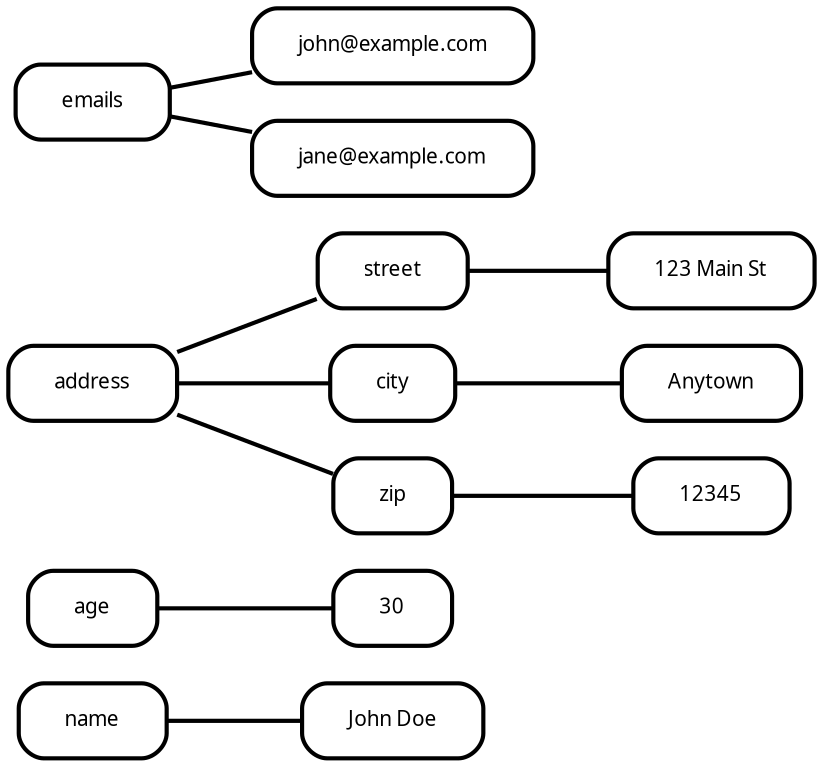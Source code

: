 digraph  {
rankdir=LR;
name [fillcolor="#fafafa", fontname="Fira Mono", fontsize=10, label=name, margin="0.3,0.1", penwidth="2.0", shape=box, style=rounded];
"John Doe" [fillcolor="#fafafa", fontname="Fira Mono", fontsize=10, label="John Doe", margin="0.3,0.1", penwidth="2.0", shape=box, style=rounded];
age [fillcolor="#fafafa", fontname="Fira Mono", fontsize=10, label=age, margin="0.3,0.1", penwidth="2.0", shape=box, style=rounded];
30 [fillcolor="#fafafa", fontname="Fira Mono", fontsize=10, label=30, margin="0.3,0.1", penwidth="2.0", shape=box, style=rounded];
address [fillcolor="#fafafa", fontname="Fira Mono", fontsize=10, label=address, margin="0.3,0.1", penwidth="2.0", shape=box, style=rounded];
street [fillcolor="#fafafa", fontname="Fira Mono", fontsize=10, label=street, margin="0.3,0.1", penwidth="2.0", shape=box, style=rounded];
"123 Main St" [fillcolor="#fafafa", fontname="Fira Mono", fontsize=10, label="123 Main St", margin="0.3,0.1", penwidth="2.0", shape=box, style=rounded];
city [fillcolor="#fafafa", fontname="Fira Mono", fontsize=10, label=city, margin="0.3,0.1", penwidth="2.0", shape=box, style=rounded];
Anytown [fillcolor="#fafafa", fontname="Fira Mono", fontsize=10, label=Anytown, margin="0.3,0.1", penwidth="2.0", shape=box, style=rounded];
zip [fillcolor="#fafafa", fontname="Fira Mono", fontsize=10, label=zip, margin="0.3,0.1", penwidth="2.0", shape=box, style=rounded];
12345 [fillcolor="#fafafa", fontname="Fira Mono", fontsize=10, label=12345, margin="0.3,0.1", penwidth="2.0", shape=box, style=rounded];
emails [fillcolor="#fafafa", fontname="Fira Mono", fontsize=10, label=emails, margin="0.3,0.1", penwidth="2.0", shape=box, style=rounded];
"john@example.com" [fillcolor="#fafafa", fontname="Fira Mono", fontsize=10, label="john@example.com", margin="0.3,0.1", penwidth="2.0", shape=box, style=rounded];
"jane@example.com" [fillcolor="#fafafa", fontname="Fira Mono", fontsize=10, label="jane@example.com", margin="0.3,0.1", penwidth="2.0", shape=box, style=rounded];
name -> "John Doe"  [arrowhead=none, key=0, penwidth="2.0"];
age -> 30  [arrowhead=none, key=0, penwidth="2.0"];
address -> street  [arrowhead=none, key=0, penwidth="2.0"];
address -> city  [arrowhead=none, key=0, penwidth="2.0"];
address -> zip  [arrowhead=none, key=0, penwidth="2.0"];
street -> "123 Main St"  [arrowhead=none, key=0, penwidth="2.0"];
city -> Anytown  [arrowhead=none, key=0, penwidth="2.0"];
zip -> 12345  [arrowhead=none, key=0, penwidth="2.0"];
emails -> "john@example.com"  [arrowhead=none, key=0, penwidth="2.0"];
emails -> "jane@example.com"  [arrowhead=none, key=0, penwidth="2.0"];
}
